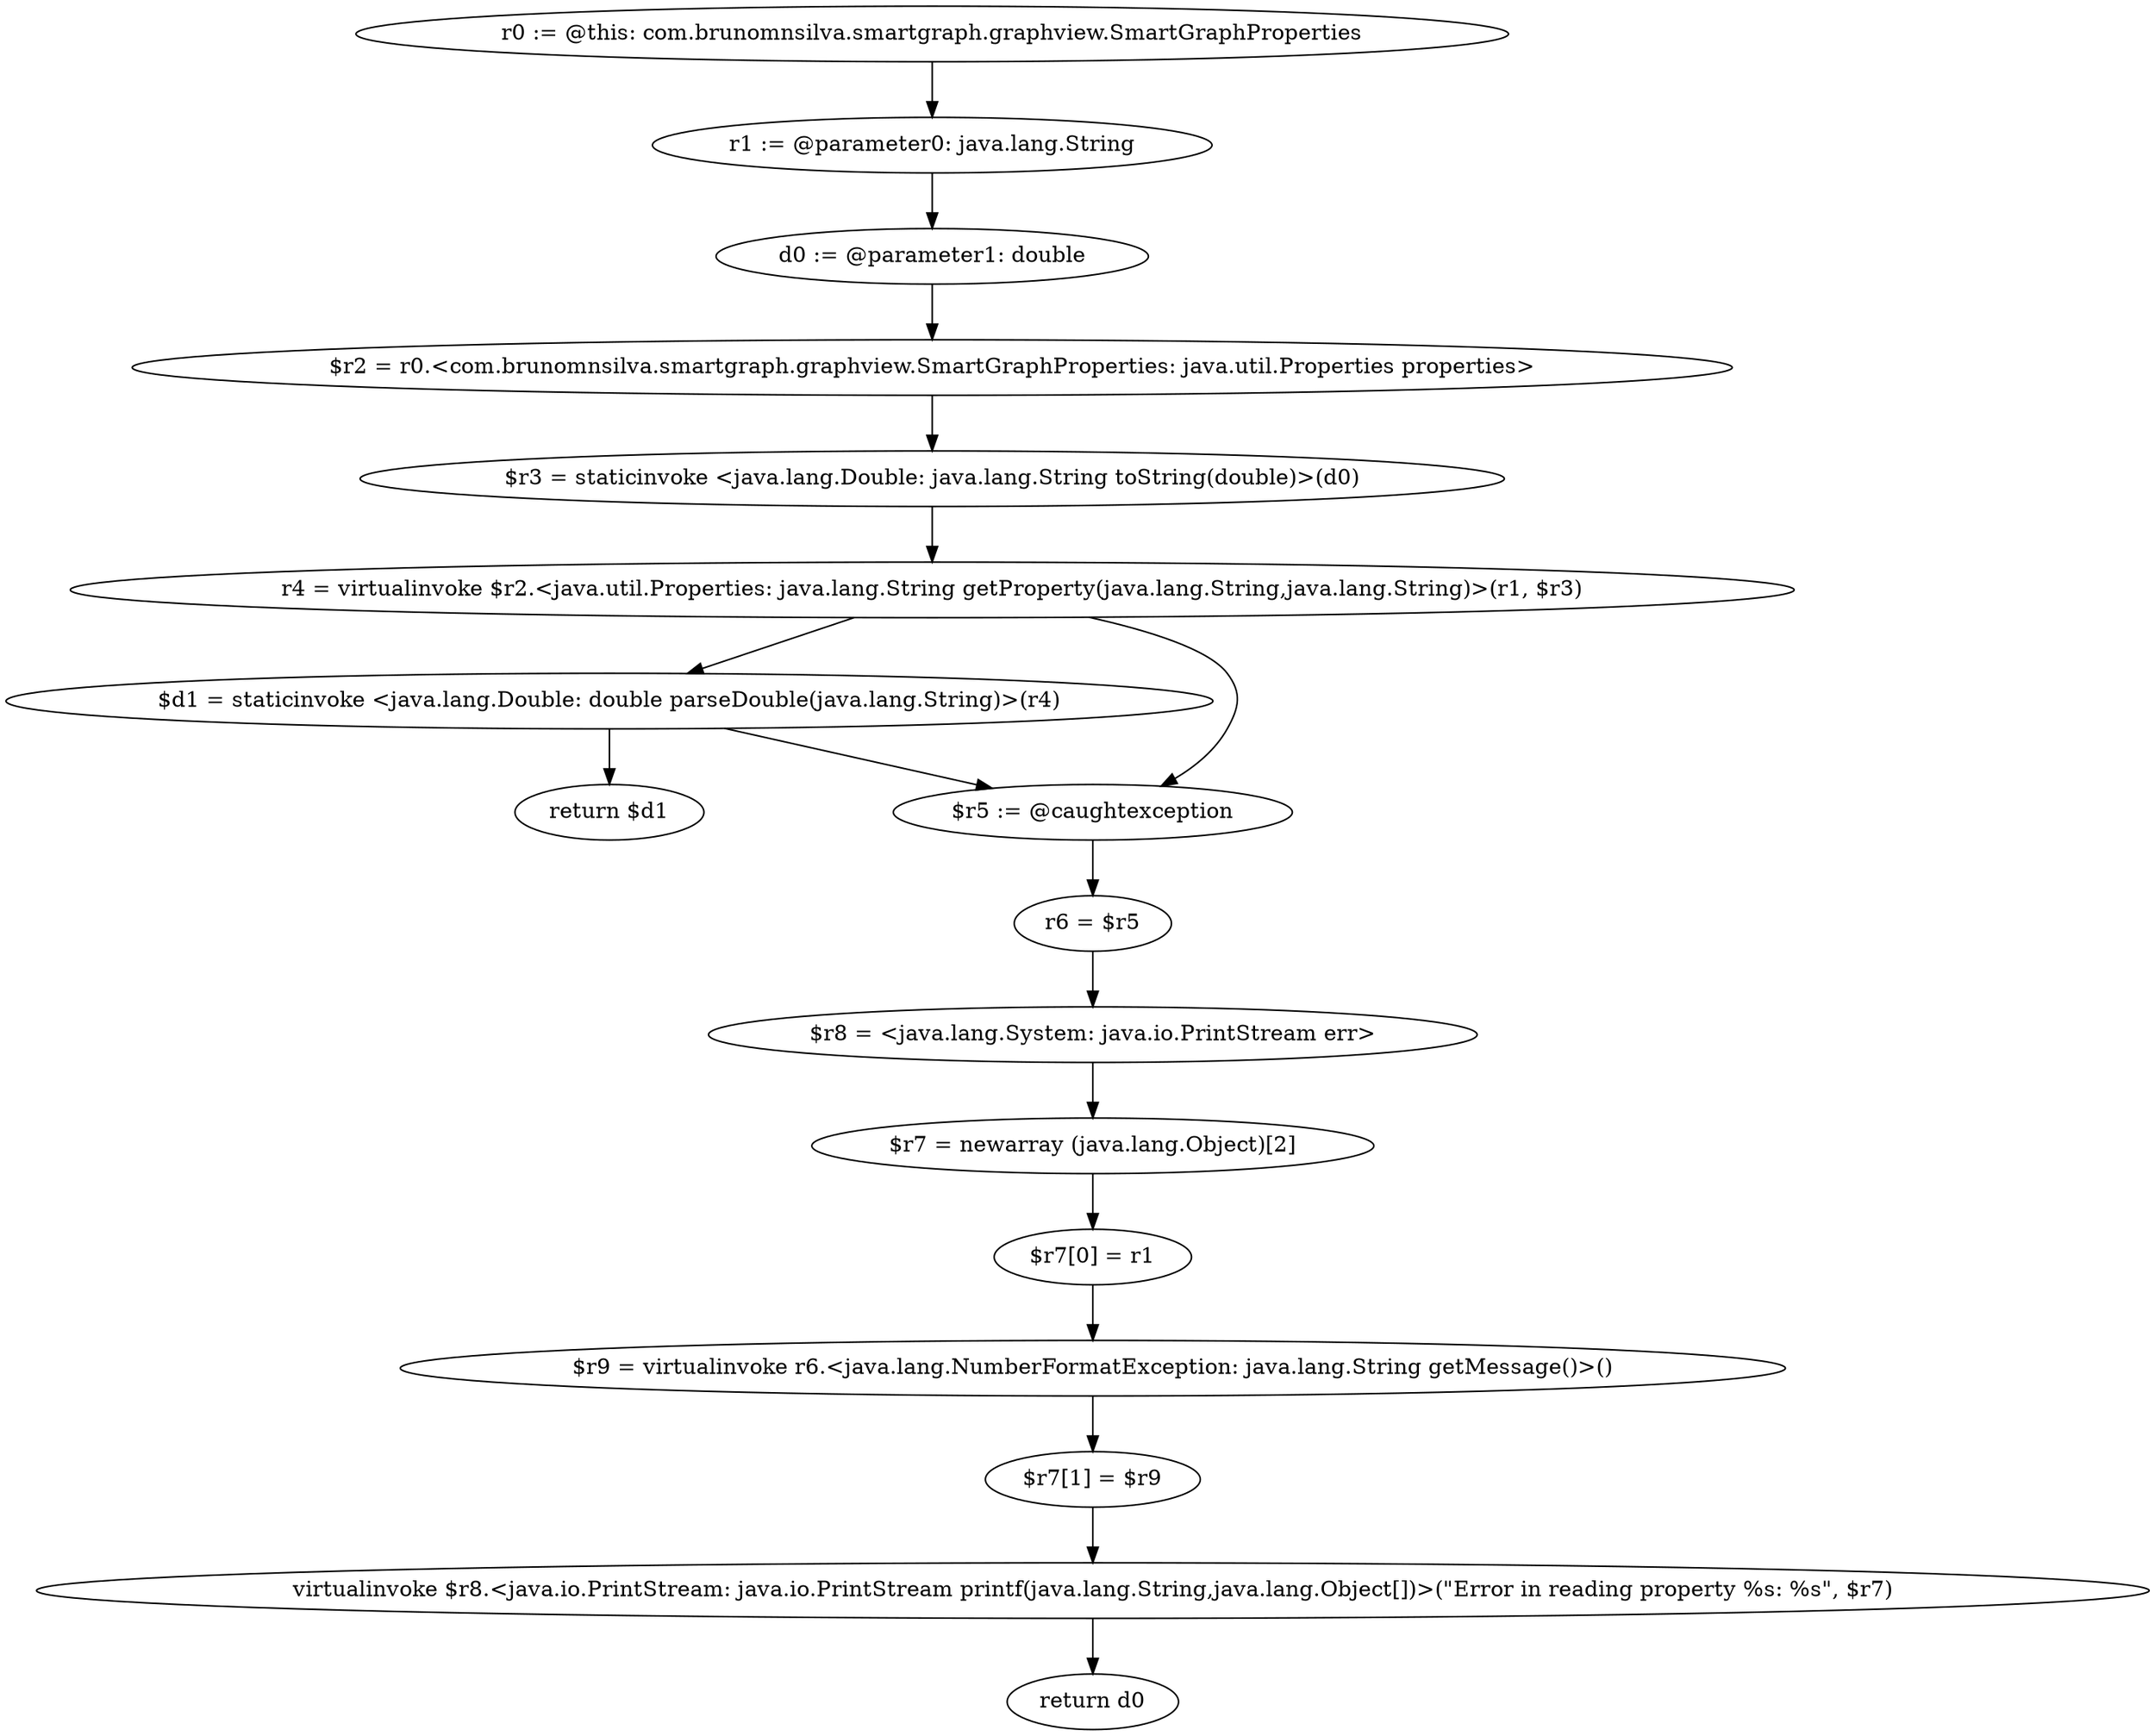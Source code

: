 digraph "unitGraph" {
    "r0 := @this: com.brunomnsilva.smartgraph.graphview.SmartGraphProperties"
    "r1 := @parameter0: java.lang.String"
    "d0 := @parameter1: double"
    "$r2 = r0.<com.brunomnsilva.smartgraph.graphview.SmartGraphProperties: java.util.Properties properties>"
    "$r3 = staticinvoke <java.lang.Double: java.lang.String toString(double)>(d0)"
    "r4 = virtualinvoke $r2.<java.util.Properties: java.lang.String getProperty(java.lang.String,java.lang.String)>(r1, $r3)"
    "$d1 = staticinvoke <java.lang.Double: double parseDouble(java.lang.String)>(r4)"
    "return $d1"
    "$r5 := @caughtexception"
    "r6 = $r5"
    "$r8 = <java.lang.System: java.io.PrintStream err>"
    "$r7 = newarray (java.lang.Object)[2]"
    "$r7[0] = r1"
    "$r9 = virtualinvoke r6.<java.lang.NumberFormatException: java.lang.String getMessage()>()"
    "$r7[1] = $r9"
    "virtualinvoke $r8.<java.io.PrintStream: java.io.PrintStream printf(java.lang.String,java.lang.Object[])>(\"Error in reading property %s: %s\", $r7)"
    "return d0"
    "r0 := @this: com.brunomnsilva.smartgraph.graphview.SmartGraphProperties"->"r1 := @parameter0: java.lang.String";
    "r1 := @parameter0: java.lang.String"->"d0 := @parameter1: double";
    "d0 := @parameter1: double"->"$r2 = r0.<com.brunomnsilva.smartgraph.graphview.SmartGraphProperties: java.util.Properties properties>";
    "$r2 = r0.<com.brunomnsilva.smartgraph.graphview.SmartGraphProperties: java.util.Properties properties>"->"$r3 = staticinvoke <java.lang.Double: java.lang.String toString(double)>(d0)";
    "$r3 = staticinvoke <java.lang.Double: java.lang.String toString(double)>(d0)"->"r4 = virtualinvoke $r2.<java.util.Properties: java.lang.String getProperty(java.lang.String,java.lang.String)>(r1, $r3)";
    "r4 = virtualinvoke $r2.<java.util.Properties: java.lang.String getProperty(java.lang.String,java.lang.String)>(r1, $r3)"->"$d1 = staticinvoke <java.lang.Double: double parseDouble(java.lang.String)>(r4)";
    "r4 = virtualinvoke $r2.<java.util.Properties: java.lang.String getProperty(java.lang.String,java.lang.String)>(r1, $r3)"->"$r5 := @caughtexception";
    "$d1 = staticinvoke <java.lang.Double: double parseDouble(java.lang.String)>(r4)"->"return $d1";
    "$d1 = staticinvoke <java.lang.Double: double parseDouble(java.lang.String)>(r4)"->"$r5 := @caughtexception";
    "$r5 := @caughtexception"->"r6 = $r5";
    "r6 = $r5"->"$r8 = <java.lang.System: java.io.PrintStream err>";
    "$r8 = <java.lang.System: java.io.PrintStream err>"->"$r7 = newarray (java.lang.Object)[2]";
    "$r7 = newarray (java.lang.Object)[2]"->"$r7[0] = r1";
    "$r7[0] = r1"->"$r9 = virtualinvoke r6.<java.lang.NumberFormatException: java.lang.String getMessage()>()";
    "$r9 = virtualinvoke r6.<java.lang.NumberFormatException: java.lang.String getMessage()>()"->"$r7[1] = $r9";
    "$r7[1] = $r9"->"virtualinvoke $r8.<java.io.PrintStream: java.io.PrintStream printf(java.lang.String,java.lang.Object[])>(\"Error in reading property %s: %s\", $r7)";
    "virtualinvoke $r8.<java.io.PrintStream: java.io.PrintStream printf(java.lang.String,java.lang.Object[])>(\"Error in reading property %s: %s\", $r7)"->"return d0";
}
